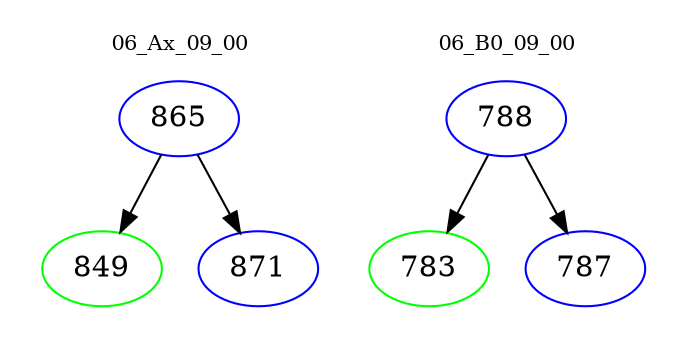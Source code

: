 digraph{
subgraph cluster_0 {
color = white
label = "06_Ax_09_00";
fontsize=10;
T0_865 [label="865", color="blue"]
T0_865 -> T0_849 [color="black"]
T0_849 [label="849", color="green"]
T0_865 -> T0_871 [color="black"]
T0_871 [label="871", color="blue"]
}
subgraph cluster_1 {
color = white
label = "06_B0_09_00";
fontsize=10;
T1_788 [label="788", color="blue"]
T1_788 -> T1_783 [color="black"]
T1_783 [label="783", color="green"]
T1_788 -> T1_787 [color="black"]
T1_787 [label="787", color="blue"]
}
}
